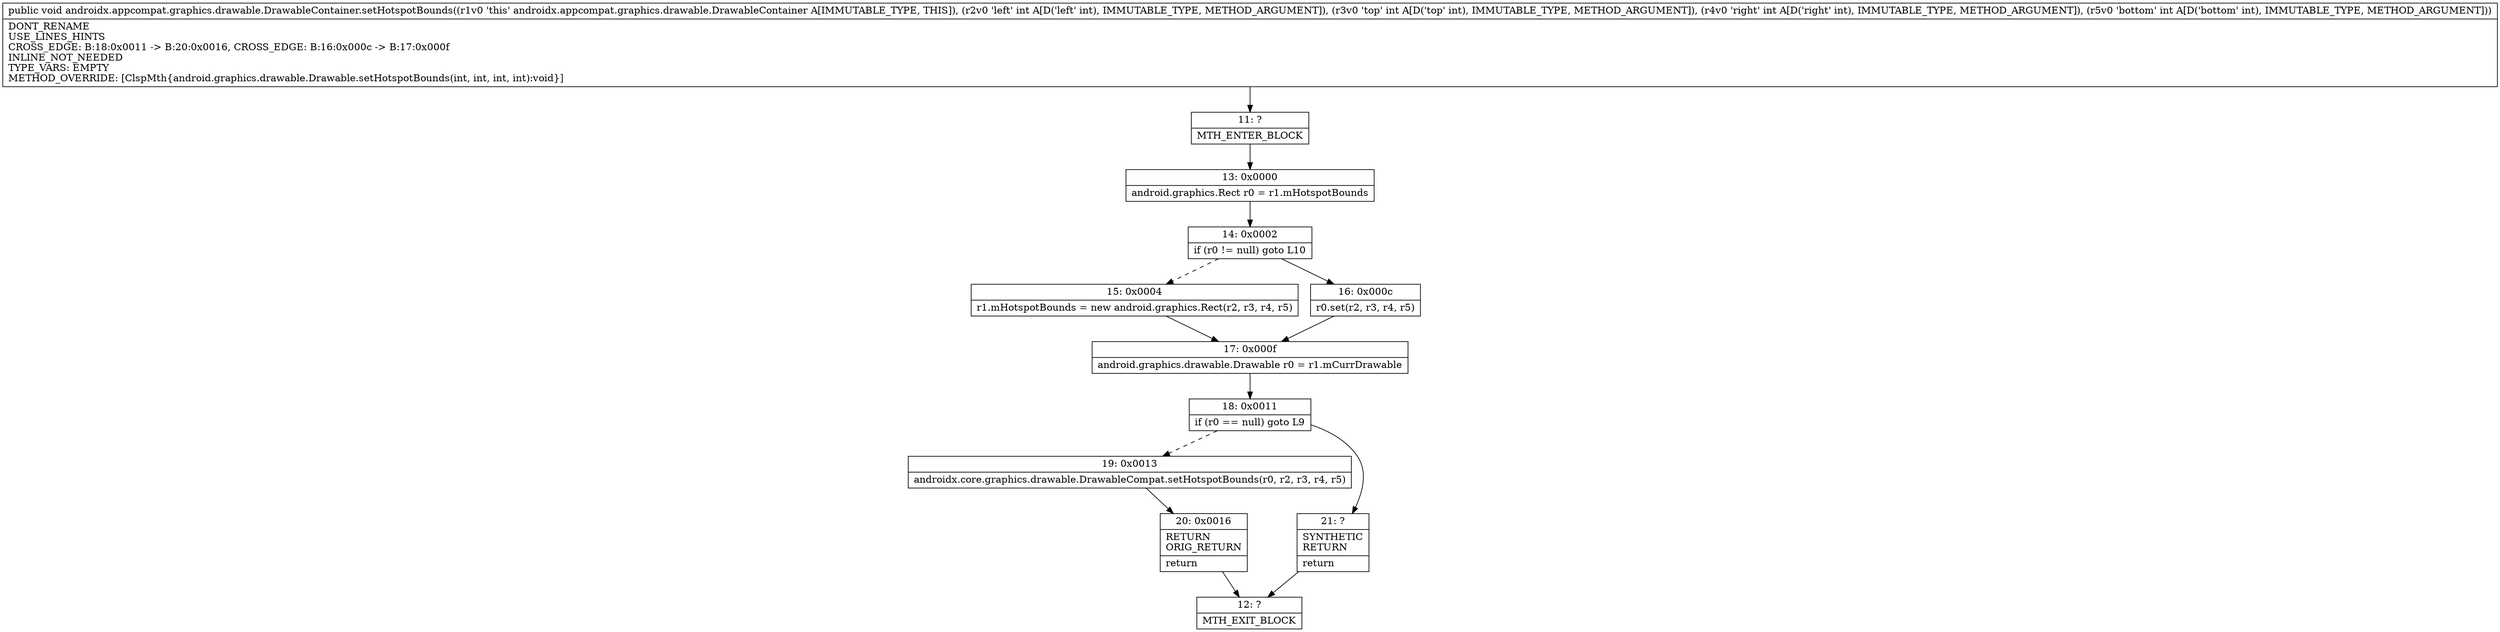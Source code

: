 digraph "CFG forandroidx.appcompat.graphics.drawable.DrawableContainer.setHotspotBounds(IIII)V" {
Node_11 [shape=record,label="{11\:\ ?|MTH_ENTER_BLOCK\l}"];
Node_13 [shape=record,label="{13\:\ 0x0000|android.graphics.Rect r0 = r1.mHotspotBounds\l}"];
Node_14 [shape=record,label="{14\:\ 0x0002|if (r0 != null) goto L10\l}"];
Node_15 [shape=record,label="{15\:\ 0x0004|r1.mHotspotBounds = new android.graphics.Rect(r2, r3, r4, r5)\l}"];
Node_17 [shape=record,label="{17\:\ 0x000f|android.graphics.drawable.Drawable r0 = r1.mCurrDrawable\l}"];
Node_18 [shape=record,label="{18\:\ 0x0011|if (r0 == null) goto L9\l}"];
Node_19 [shape=record,label="{19\:\ 0x0013|androidx.core.graphics.drawable.DrawableCompat.setHotspotBounds(r0, r2, r3, r4, r5)\l}"];
Node_20 [shape=record,label="{20\:\ 0x0016|RETURN\lORIG_RETURN\l|return\l}"];
Node_12 [shape=record,label="{12\:\ ?|MTH_EXIT_BLOCK\l}"];
Node_21 [shape=record,label="{21\:\ ?|SYNTHETIC\lRETURN\l|return\l}"];
Node_16 [shape=record,label="{16\:\ 0x000c|r0.set(r2, r3, r4, r5)\l}"];
MethodNode[shape=record,label="{public void androidx.appcompat.graphics.drawable.DrawableContainer.setHotspotBounds((r1v0 'this' androidx.appcompat.graphics.drawable.DrawableContainer A[IMMUTABLE_TYPE, THIS]), (r2v0 'left' int A[D('left' int), IMMUTABLE_TYPE, METHOD_ARGUMENT]), (r3v0 'top' int A[D('top' int), IMMUTABLE_TYPE, METHOD_ARGUMENT]), (r4v0 'right' int A[D('right' int), IMMUTABLE_TYPE, METHOD_ARGUMENT]), (r5v0 'bottom' int A[D('bottom' int), IMMUTABLE_TYPE, METHOD_ARGUMENT]))  | DONT_RENAME\lUSE_LINES_HINTS\lCROSS_EDGE: B:18:0x0011 \-\> B:20:0x0016, CROSS_EDGE: B:16:0x000c \-\> B:17:0x000f\lINLINE_NOT_NEEDED\lTYPE_VARS: EMPTY\lMETHOD_OVERRIDE: [ClspMth\{android.graphics.drawable.Drawable.setHotspotBounds(int, int, int, int):void\}]\l}"];
MethodNode -> Node_11;Node_11 -> Node_13;
Node_13 -> Node_14;
Node_14 -> Node_15[style=dashed];
Node_14 -> Node_16;
Node_15 -> Node_17;
Node_17 -> Node_18;
Node_18 -> Node_19[style=dashed];
Node_18 -> Node_21;
Node_19 -> Node_20;
Node_20 -> Node_12;
Node_21 -> Node_12;
Node_16 -> Node_17;
}

